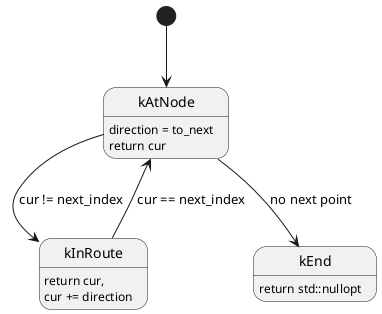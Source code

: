 @startuml

state kAtNode : direction = to_next\nreturn cur
state kInRoute : return cur,\ncur += direction
state kEnd : return std::nullopt

[*] --> kAtNode
kAtNode --> kInRoute : cur != next_index
kAtNode --> kEnd : no next point

kInRoute --> kAtNode : cur == next_index

@enduml
